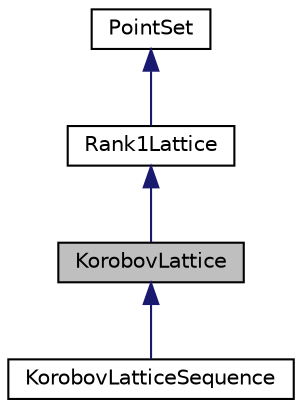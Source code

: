 digraph "KorobovLattice"
{
 // INTERACTIVE_SVG=YES
  bgcolor="transparent";
  edge [fontname="Helvetica",fontsize="10",labelfontname="Helvetica",labelfontsize="10"];
  node [fontname="Helvetica",fontsize="10",shape=record];
  Node0 [label="KorobovLattice",height=0.2,width=0.4,color="black", fillcolor="grey75", style="filled", fontcolor="black"];
  Node1 -> Node0 [dir="back",color="midnightblue",fontsize="10",style="solid",fontname="Helvetica"];
  Node1 [label="Rank1Lattice",height=0.2,width=0.4,color="black",URL="$classumontreal_1_1ssj_1_1hups_1_1Rank1Lattice.html",tooltip="This class implements point sets specified by integration lattices of rank. "];
  Node2 -> Node1 [dir="back",color="midnightblue",fontsize="10",style="solid",fontname="Helvetica"];
  Node2 [label="PointSet",height=0.2,width=0.4,color="black",URL="$classumontreal_1_1ssj_1_1hups_1_1PointSet.html",tooltip="This abstract class defines the basic methods for accessing and manipulating point sets..."];
  Node0 -> Node3 [dir="back",color="midnightblue",fontsize="10",style="solid",fontname="Helvetica"];
  Node3 [label="KorobovLatticeSequence",height=0.2,width=0.4,color="black",URL="$classumontreal_1_1ssj_1_1hups_1_1KorobovLatticeSequence.html"];
}

